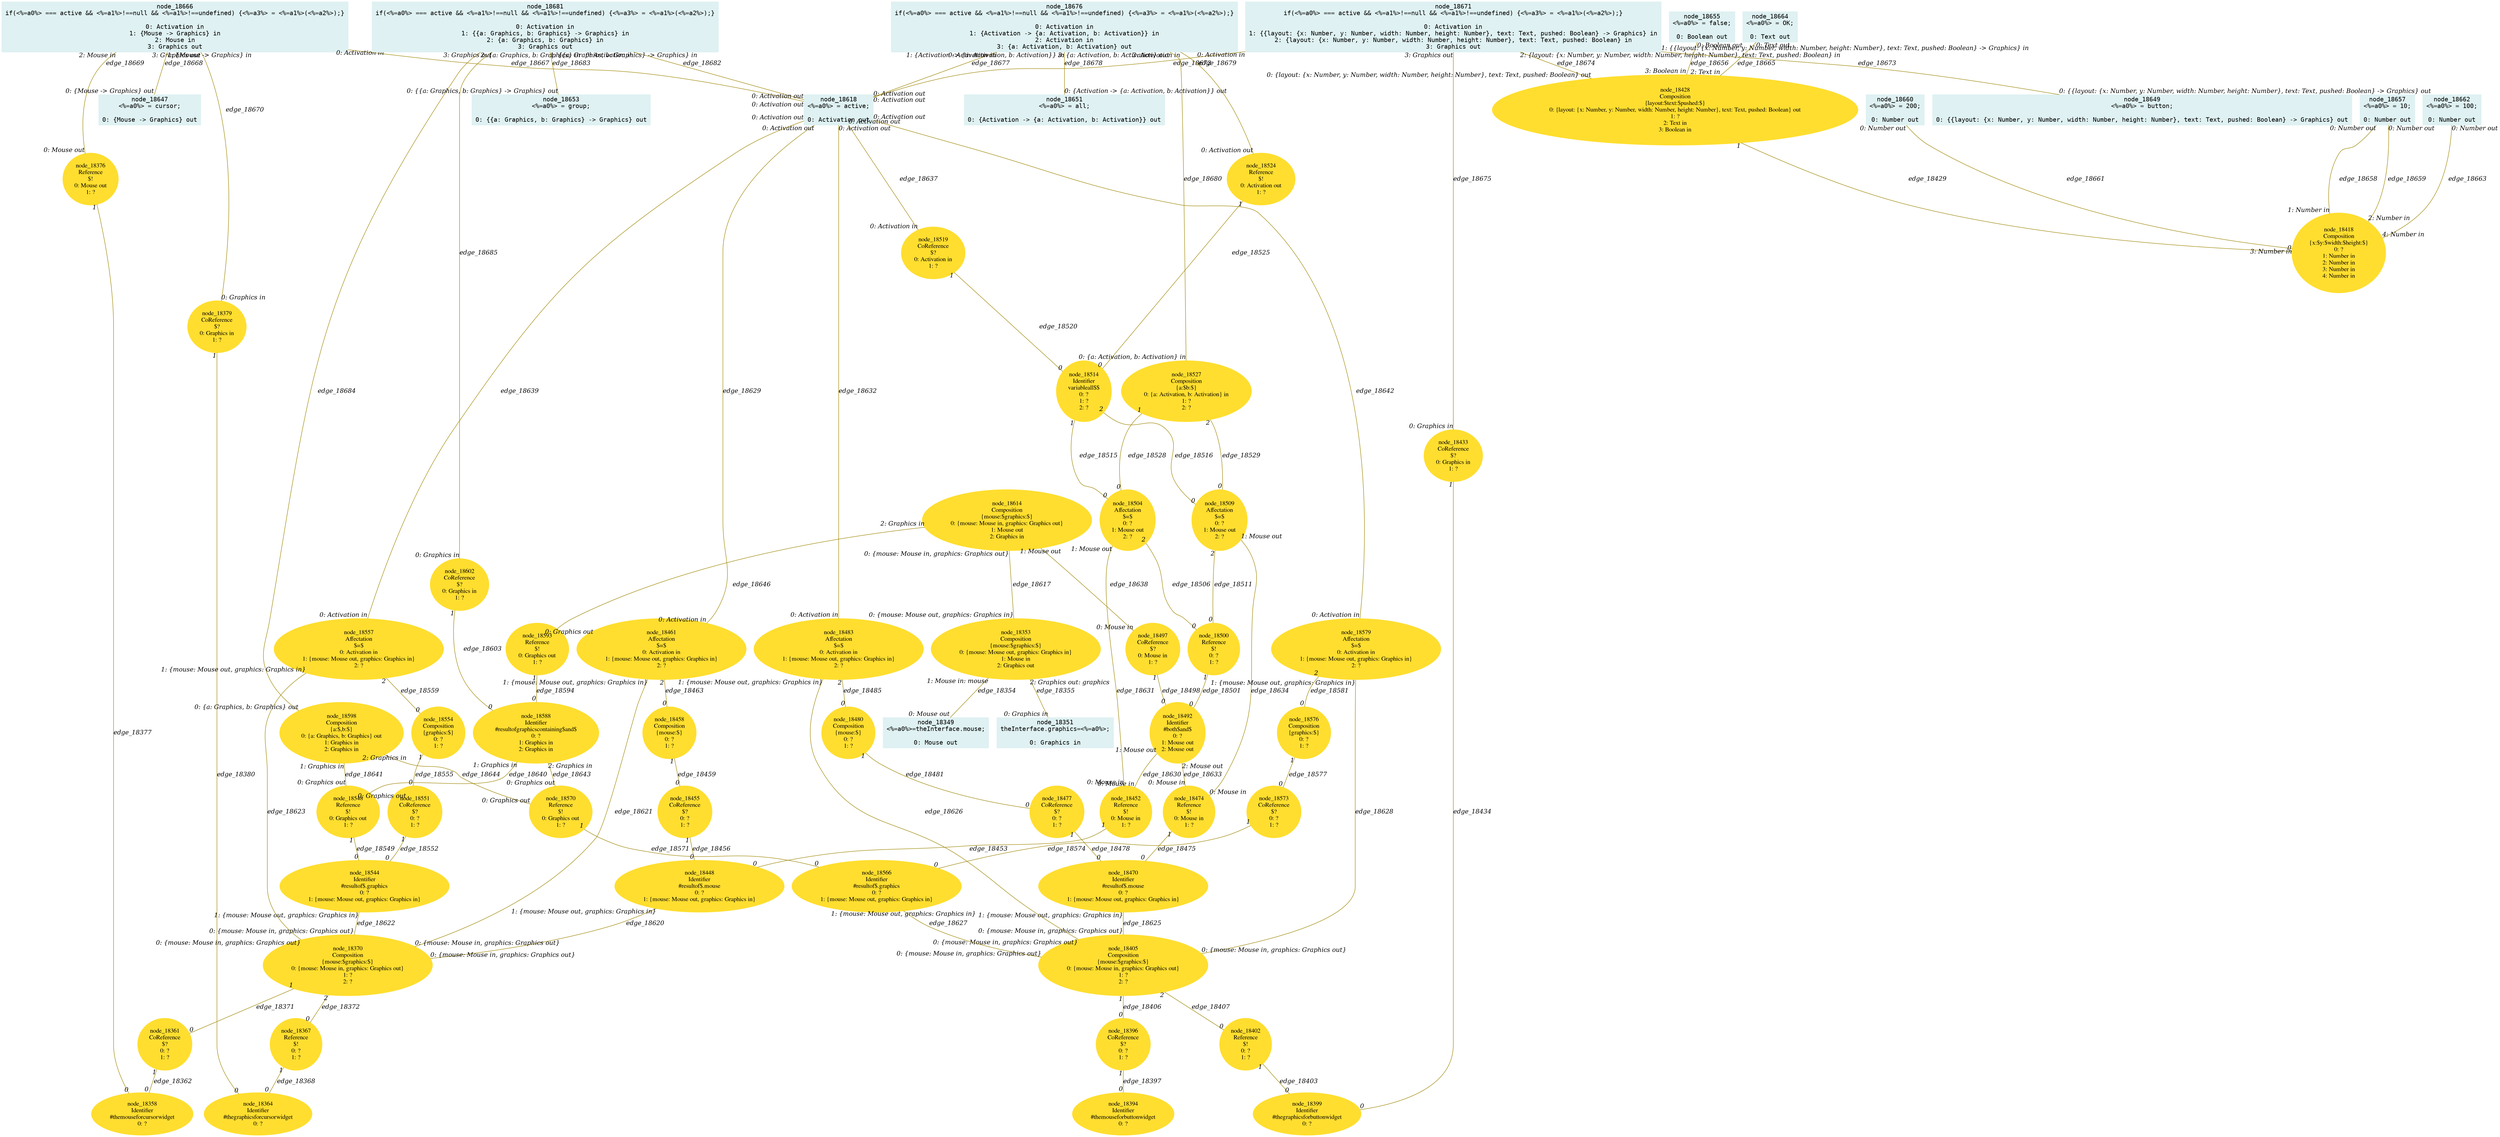 digraph g{node_18349 [shape="box", style="filled", color="#dff1f2", fontname="Courier", label="node_18349
<%=a0%>=theInterface.mouse;

0: Mouse out" ]
node_18351 [shape="box", style="filled", color="#dff1f2", fontname="Courier", label="node_18351
theInterface.graphics=<%=a0%>;

0: Graphics in" ]
node_18353 [shape="ellipse", style="filled", color="#ffde2f", fontname="Times", label="node_18353
Composition
{mouse:$graphics:$}
0: {mouse: Mouse out, graphics: Graphics in}
1: Mouse in
2: Graphics out" ]
node_18358 [shape="ellipse", style="filled", color="#ffde2f", fontname="Times", label="node_18358
Identifier
#themouseforcursorwidget
0: ?" ]
node_18361 [shape="ellipse", style="filled", color="#ffde2f", fontname="Times", label="node_18361
CoReference
$?
0: ?
1: ?" ]
node_18364 [shape="ellipse", style="filled", color="#ffde2f", fontname="Times", label="node_18364
Identifier
#thegraphicsforcursorwidget
0: ?" ]
node_18367 [shape="ellipse", style="filled", color="#ffde2f", fontname="Times", label="node_18367
Reference
$!
0: ?
1: ?" ]
node_18370 [shape="ellipse", style="filled", color="#ffde2f", fontname="Times", label="node_18370
Composition
{mouse:$graphics:$}
0: {mouse: Mouse in, graphics: Graphics out}
1: ?
2: ?" ]
node_18376 [shape="ellipse", style="filled", color="#ffde2f", fontname="Times", label="node_18376
Reference
$!
0: Mouse out
1: ?" ]
node_18379 [shape="ellipse", style="filled", color="#ffde2f", fontname="Times", label="node_18379
CoReference
$?
0: Graphics in
1: ?" ]
node_18394 [shape="ellipse", style="filled", color="#ffde2f", fontname="Times", label="node_18394
Identifier
#themouseforbuttonwidget
0: ?" ]
node_18396 [shape="ellipse", style="filled", color="#ffde2f", fontname="Times", label="node_18396
CoReference
$?
0: ?
1: ?" ]
node_18399 [shape="ellipse", style="filled", color="#ffde2f", fontname="Times", label="node_18399
Identifier
#thegraphicsforbuttonwidget
0: ?" ]
node_18402 [shape="ellipse", style="filled", color="#ffde2f", fontname="Times", label="node_18402
Reference
$!
0: ?
1: ?" ]
node_18405 [shape="ellipse", style="filled", color="#ffde2f", fontname="Times", label="node_18405
Composition
{mouse:$graphics:$}
0: {mouse: Mouse in, graphics: Graphics out}
1: ?
2: ?" ]
node_18418 [shape="ellipse", style="filled", color="#ffde2f", fontname="Times", label="node_18418
Composition
{x:$y:$width:$height:$}
0: ?
1: Number in
2: Number in
3: Number in
4: Number in" ]
node_18428 [shape="ellipse", style="filled", color="#ffde2f", fontname="Times", label="node_18428
Composition
{layout:$text:$pushed:$}
0: {layout: {x: Number, y: Number, width: Number, height: Number}, text: Text, pushed: Boolean} out
1: ?
2: Text in
3: Boolean in" ]
node_18433 [shape="ellipse", style="filled", color="#ffde2f", fontname="Times", label="node_18433
CoReference
$?
0: Graphics in
1: ?" ]
node_18448 [shape="ellipse", style="filled", color="#ffde2f", fontname="Times", label="node_18448
Identifier
#resultof$.mouse
0: ?
1: {mouse: Mouse out, graphics: Graphics in}" ]
node_18452 [shape="ellipse", style="filled", color="#ffde2f", fontname="Times", label="node_18452
Reference
$!
0: Mouse in
1: ?" ]
node_18455 [shape="ellipse", style="filled", color="#ffde2f", fontname="Times", label="node_18455
CoReference
$?
0: ?
1: ?" ]
node_18458 [shape="ellipse", style="filled", color="#ffde2f", fontname="Times", label="node_18458
Composition
{mouse:$}
0: ?
1: ?" ]
node_18461 [shape="ellipse", style="filled", color="#ffde2f", fontname="Times", label="node_18461
Affectation
$=$
0: Activation in
1: {mouse: Mouse out, graphics: Graphics in}
2: ?" ]
node_18470 [shape="ellipse", style="filled", color="#ffde2f", fontname="Times", label="node_18470
Identifier
#resultof$.mouse
0: ?
1: {mouse: Mouse out, graphics: Graphics in}" ]
node_18474 [shape="ellipse", style="filled", color="#ffde2f", fontname="Times", label="node_18474
Reference
$!
0: Mouse in
1: ?" ]
node_18477 [shape="ellipse", style="filled", color="#ffde2f", fontname="Times", label="node_18477
CoReference
$?
0: ?
1: ?" ]
node_18480 [shape="ellipse", style="filled", color="#ffde2f", fontname="Times", label="node_18480
Composition
{mouse:$}
0: ?
1: ?" ]
node_18483 [shape="ellipse", style="filled", color="#ffde2f", fontname="Times", label="node_18483
Affectation
$=$
0: Activation in
1: {mouse: Mouse out, graphics: Graphics in}
2: ?" ]
node_18492 [shape="ellipse", style="filled", color="#ffde2f", fontname="Times", label="node_18492
Identifier
#both$and$
0: ?
1: Mouse out
2: Mouse out" ]
node_18497 [shape="ellipse", style="filled", color="#ffde2f", fontname="Times", label="node_18497
CoReference
$?
0: Mouse in
1: ?" ]
node_18500 [shape="ellipse", style="filled", color="#ffde2f", fontname="Times", label="node_18500
Reference
$!
0: ?
1: ?" ]
node_18504 [shape="ellipse", style="filled", color="#ffde2f", fontname="Times", label="node_18504
Affectation
$=$
0: ?
1: Mouse out
2: ?" ]
node_18509 [shape="ellipse", style="filled", color="#ffde2f", fontname="Times", label="node_18509
Affectation
$=$
0: ?
1: Mouse out
2: ?" ]
node_18514 [shape="ellipse", style="filled", color="#ffde2f", fontname="Times", label="node_18514
Identifier
variableall$$
0: ?
1: ?
2: ?" ]
node_18519 [shape="ellipse", style="filled", color="#ffde2f", fontname="Times", label="node_18519
CoReference
$?
0: Activation in
1: ?" ]
node_18524 [shape="ellipse", style="filled", color="#ffde2f", fontname="Times", label="node_18524
Reference
$!
0: Activation out
1: ?" ]
node_18527 [shape="ellipse", style="filled", color="#ffde2f", fontname="Times", label="node_18527
Composition
{a:$b:$}
0: {a: Activation, b: Activation} in
1: ?
2: ?" ]
node_18544 [shape="ellipse", style="filled", color="#ffde2f", fontname="Times", label="node_18544
Identifier
#resultof$.graphics
0: ?
1: {mouse: Mouse out, graphics: Graphics in}" ]
node_18548 [shape="ellipse", style="filled", color="#ffde2f", fontname="Times", label="node_18548
Reference
$!
0: Graphics out
1: ?" ]
node_18551 [shape="ellipse", style="filled", color="#ffde2f", fontname="Times", label="node_18551
CoReference
$?
0: ?
1: ?" ]
node_18554 [shape="ellipse", style="filled", color="#ffde2f", fontname="Times", label="node_18554
Composition
{graphics:$}
0: ?
1: ?" ]
node_18557 [shape="ellipse", style="filled", color="#ffde2f", fontname="Times", label="node_18557
Affectation
$=$
0: Activation in
1: {mouse: Mouse out, graphics: Graphics in}
2: ?" ]
node_18566 [shape="ellipse", style="filled", color="#ffde2f", fontname="Times", label="node_18566
Identifier
#resultof$.graphics
0: ?
1: {mouse: Mouse out, graphics: Graphics in}" ]
node_18570 [shape="ellipse", style="filled", color="#ffde2f", fontname="Times", label="node_18570
Reference
$!
0: Graphics out
1: ?" ]
node_18573 [shape="ellipse", style="filled", color="#ffde2f", fontname="Times", label="node_18573
CoReference
$?
0: ?
1: ?" ]
node_18576 [shape="ellipse", style="filled", color="#ffde2f", fontname="Times", label="node_18576
Composition
{graphics:$}
0: ?
1: ?" ]
node_18579 [shape="ellipse", style="filled", color="#ffde2f", fontname="Times", label="node_18579
Affectation
$=$
0: Activation in
1: {mouse: Mouse out, graphics: Graphics in}
2: ?" ]
node_18588 [shape="ellipse", style="filled", color="#ffde2f", fontname="Times", label="node_18588
Identifier
#resultofgraphicscontaining$and$
0: ?
1: Graphics in
2: Graphics in" ]
node_18593 [shape="ellipse", style="filled", color="#ffde2f", fontname="Times", label="node_18593
Reference
$!
0: Graphics out
1: ?" ]
node_18598 [shape="ellipse", style="filled", color="#ffde2f", fontname="Times", label="node_18598
Composition
{a:$,b:$}
0: {a: Graphics, b: Graphics} out
1: Graphics in
2: Graphics in" ]
node_18602 [shape="ellipse", style="filled", color="#ffde2f", fontname="Times", label="node_18602
CoReference
$?
0: Graphics in
1: ?" ]
node_18614 [shape="ellipse", style="filled", color="#ffde2f", fontname="Times", label="node_18614
Composition
{mouse:$graphics:$}
0: {mouse: Mouse in, graphics: Graphics out}
1: Mouse out
2: Graphics in" ]
node_18618 [shape="box", style="filled", color="#dff1f2", fontname="Courier", label="node_18618
<%=a0%> = active;

0: Activation out" ]
node_18647 [shape="box", style="filled", color="#dff1f2", fontname="Courier", label="node_18647
<%=a0%> = cursor;

0: {Mouse -> Graphics} out" ]
node_18649 [shape="box", style="filled", color="#dff1f2", fontname="Courier", label="node_18649
<%=a0%> = button;

0: {{layout: {x: Number, y: Number, width: Number, height: Number}, text: Text, pushed: Boolean} -> Graphics} out" ]
node_18651 [shape="box", style="filled", color="#dff1f2", fontname="Courier", label="node_18651
<%=a0%> = all;

0: {Activation -> {a: Activation, b: Activation}} out" ]
node_18653 [shape="box", style="filled", color="#dff1f2", fontname="Courier", label="node_18653
<%=a0%> = group;

0: {{a: Graphics, b: Graphics} -> Graphics} out" ]
node_18655 [shape="box", style="filled", color="#dff1f2", fontname="Courier", label="node_18655
<%=a0%> = false;

0: Boolean out" ]
node_18657 [shape="box", style="filled", color="#dff1f2", fontname="Courier", label="node_18657
<%=a0%> = 10;

0: Number out" ]
node_18660 [shape="box", style="filled", color="#dff1f2", fontname="Courier", label="node_18660
<%=a0%> = 200;

0: Number out" ]
node_18662 [shape="box", style="filled", color="#dff1f2", fontname="Courier", label="node_18662
<%=a0%> = 100;

0: Number out" ]
node_18664 [shape="box", style="filled", color="#dff1f2", fontname="Courier", label="node_18664
<%=a0%> = OK;

0: Text out" ]
node_18666 [shape="box", style="filled", color="#dff1f2", fontname="Courier", label="node_18666
if(<%=a0%> === active && <%=a1%>!==null && <%=a1%>!==undefined) {<%=a3%> = <%=a1%>(<%=a2%>);}

0: Activation in
1: {Mouse -> Graphics} in
2: Mouse in
3: Graphics out" ]
node_18671 [shape="box", style="filled", color="#dff1f2", fontname="Courier", label="node_18671
if(<%=a0%> === active && <%=a1%>!==null && <%=a1%>!==undefined) {<%=a3%> = <%=a1%>(<%=a2%>);}

0: Activation in
1: {{layout: {x: Number, y: Number, width: Number, height: Number}, text: Text, pushed: Boolean} -> Graphics} in
2: {layout: {x: Number, y: Number, width: Number, height: Number}, text: Text, pushed: Boolean} in
3: Graphics out" ]
node_18676 [shape="box", style="filled", color="#dff1f2", fontname="Courier", label="node_18676
if(<%=a0%> === active && <%=a1%>!==null && <%=a1%>!==undefined) {<%=a3%> = <%=a1%>(<%=a2%>);}

0: Activation in
1: {Activation -> {a: Activation, b: Activation}} in
2: Activation in
3: {a: Activation, b: Activation} out" ]
node_18681 [shape="box", style="filled", color="#dff1f2", fontname="Courier", label="node_18681
if(<%=a0%> === active && <%=a1%>!==null && <%=a1%>!==undefined) {<%=a3%> = <%=a1%>(<%=a2%>);}

0: Activation in
1: {{a: Graphics, b: Graphics} -> Graphics} in
2: {a: Graphics, b: Graphics} in
3: Graphics out" ]
node_18353 -> node_18349 [dir=none, arrowHead=none, fontname="Times-Italic", arrowsize=1, color="#9d8400", label="edge_18354",  headlabel="0: Mouse out", taillabel="1: Mouse in: mouse" ]
node_18353 -> node_18351 [dir=none, arrowHead=none, fontname="Times-Italic", arrowsize=1, color="#9d8400", label="edge_18355",  headlabel="0: Graphics in", taillabel="2: Graphics out: graphics" ]
node_18361 -> node_18358 [dir=none, arrowHead=none, fontname="Times-Italic", arrowsize=1, color="#9d8400", label="edge_18362",  headlabel="0", taillabel="1" ]
node_18367 -> node_18364 [dir=none, arrowHead=none, fontname="Times-Italic", arrowsize=1, color="#9d8400", label="edge_18368",  headlabel="0", taillabel="1" ]
node_18370 -> node_18361 [dir=none, arrowHead=none, fontname="Times-Italic", arrowsize=1, color="#9d8400", label="edge_18371",  headlabel="0", taillabel="1" ]
node_18370 -> node_18367 [dir=none, arrowHead=none, fontname="Times-Italic", arrowsize=1, color="#9d8400", label="edge_18372",  headlabel="0", taillabel="2" ]
node_18376 -> node_18358 [dir=none, arrowHead=none, fontname="Times-Italic", arrowsize=1, color="#9d8400", label="edge_18377",  headlabel="0", taillabel="1" ]
node_18379 -> node_18364 [dir=none, arrowHead=none, fontname="Times-Italic", arrowsize=1, color="#9d8400", label="edge_18380",  headlabel="0", taillabel="1" ]
node_18396 -> node_18394 [dir=none, arrowHead=none, fontname="Times-Italic", arrowsize=1, color="#9d8400", label="edge_18397",  headlabel="0", taillabel="1" ]
node_18402 -> node_18399 [dir=none, arrowHead=none, fontname="Times-Italic", arrowsize=1, color="#9d8400", label="edge_18403",  headlabel="0", taillabel="1" ]
node_18405 -> node_18396 [dir=none, arrowHead=none, fontname="Times-Italic", arrowsize=1, color="#9d8400", label="edge_18406",  headlabel="0", taillabel="1" ]
node_18405 -> node_18402 [dir=none, arrowHead=none, fontname="Times-Italic", arrowsize=1, color="#9d8400", label="edge_18407",  headlabel="0", taillabel="2" ]
node_18428 -> node_18418 [dir=none, arrowHead=none, fontname="Times-Italic", arrowsize=1, color="#9d8400", label="edge_18429",  headlabel="0", taillabel="1" ]
node_18433 -> node_18399 [dir=none, arrowHead=none, fontname="Times-Italic", arrowsize=1, color="#9d8400", label="edge_18434",  headlabel="0", taillabel="1" ]
node_18452 -> node_18448 [dir=none, arrowHead=none, fontname="Times-Italic", arrowsize=1, color="#9d8400", label="edge_18453",  headlabel="0", taillabel="1" ]
node_18455 -> node_18448 [dir=none, arrowHead=none, fontname="Times-Italic", arrowsize=1, color="#9d8400", label="edge_18456",  headlabel="0", taillabel="1" ]
node_18458 -> node_18455 [dir=none, arrowHead=none, fontname="Times-Italic", arrowsize=1, color="#9d8400", label="edge_18459",  headlabel="0", taillabel="1" ]
node_18461 -> node_18458 [dir=none, arrowHead=none, fontname="Times-Italic", arrowsize=1, color="#9d8400", label="edge_18463",  headlabel="0", taillabel="2" ]
node_18474 -> node_18470 [dir=none, arrowHead=none, fontname="Times-Italic", arrowsize=1, color="#9d8400", label="edge_18475",  headlabel="0", taillabel="1" ]
node_18477 -> node_18470 [dir=none, arrowHead=none, fontname="Times-Italic", arrowsize=1, color="#9d8400", label="edge_18478",  headlabel="0", taillabel="1" ]
node_18480 -> node_18477 [dir=none, arrowHead=none, fontname="Times-Italic", arrowsize=1, color="#9d8400", label="edge_18481",  headlabel="0", taillabel="1" ]
node_18483 -> node_18480 [dir=none, arrowHead=none, fontname="Times-Italic", arrowsize=1, color="#9d8400", label="edge_18485",  headlabel="0", taillabel="2" ]
node_18497 -> node_18492 [dir=none, arrowHead=none, fontname="Times-Italic", arrowsize=1, color="#9d8400", label="edge_18498",  headlabel="0", taillabel="1" ]
node_18500 -> node_18492 [dir=none, arrowHead=none, fontname="Times-Italic", arrowsize=1, color="#9d8400", label="edge_18501",  headlabel="0", taillabel="1" ]
node_18504 -> node_18500 [dir=none, arrowHead=none, fontname="Times-Italic", arrowsize=1, color="#9d8400", label="edge_18506",  headlabel="0", taillabel="2" ]
node_18509 -> node_18500 [dir=none, arrowHead=none, fontname="Times-Italic", arrowsize=1, color="#9d8400", label="edge_18511",  headlabel="0", taillabel="2" ]
node_18514 -> node_18504 [dir=none, arrowHead=none, fontname="Times-Italic", arrowsize=1, color="#9d8400", label="edge_18515",  headlabel="0", taillabel="1" ]
node_18514 -> node_18509 [dir=none, arrowHead=none, fontname="Times-Italic", arrowsize=1, color="#9d8400", label="edge_18516",  headlabel="0", taillabel="2" ]
node_18519 -> node_18514 [dir=none, arrowHead=none, fontname="Times-Italic", arrowsize=1, color="#9d8400", label="edge_18520",  headlabel="0", taillabel="1" ]
node_18524 -> node_18514 [dir=none, arrowHead=none, fontname="Times-Italic", arrowsize=1, color="#9d8400", label="edge_18525",  headlabel="0", taillabel="1" ]
node_18527 -> node_18504 [dir=none, arrowHead=none, fontname="Times-Italic", arrowsize=1, color="#9d8400", label="edge_18528",  headlabel="0", taillabel="1" ]
node_18527 -> node_18509 [dir=none, arrowHead=none, fontname="Times-Italic", arrowsize=1, color="#9d8400", label="edge_18529",  headlabel="0", taillabel="2" ]
node_18548 -> node_18544 [dir=none, arrowHead=none, fontname="Times-Italic", arrowsize=1, color="#9d8400", label="edge_18549",  headlabel="0", taillabel="1" ]
node_18551 -> node_18544 [dir=none, arrowHead=none, fontname="Times-Italic", arrowsize=1, color="#9d8400", label="edge_18552",  headlabel="0", taillabel="1" ]
node_18554 -> node_18551 [dir=none, arrowHead=none, fontname="Times-Italic", arrowsize=1, color="#9d8400", label="edge_18555",  headlabel="0", taillabel="1" ]
node_18557 -> node_18554 [dir=none, arrowHead=none, fontname="Times-Italic", arrowsize=1, color="#9d8400", label="edge_18559",  headlabel="0", taillabel="2" ]
node_18570 -> node_18566 [dir=none, arrowHead=none, fontname="Times-Italic", arrowsize=1, color="#9d8400", label="edge_18571",  headlabel="0", taillabel="1" ]
node_18573 -> node_18566 [dir=none, arrowHead=none, fontname="Times-Italic", arrowsize=1, color="#9d8400", label="edge_18574",  headlabel="0", taillabel="1" ]
node_18576 -> node_18573 [dir=none, arrowHead=none, fontname="Times-Italic", arrowsize=1, color="#9d8400", label="edge_18577",  headlabel="0", taillabel="1" ]
node_18579 -> node_18576 [dir=none, arrowHead=none, fontname="Times-Italic", arrowsize=1, color="#9d8400", label="edge_18581",  headlabel="0", taillabel="2" ]
node_18593 -> node_18588 [dir=none, arrowHead=none, fontname="Times-Italic", arrowsize=1, color="#9d8400", label="edge_18594",  headlabel="0", taillabel="1" ]
node_18602 -> node_18588 [dir=none, arrowHead=none, fontname="Times-Italic", arrowsize=1, color="#9d8400", label="edge_18603",  headlabel="0", taillabel="1" ]
node_18614 -> node_18353 [dir=none, arrowHead=none, fontname="Times-Italic", arrowsize=1, color="#9d8400", label="edge_18617",  headlabel="0: {mouse: Mouse out, graphics: Graphics in}", taillabel="0: {mouse: Mouse in, graphics: Graphics out}" ]
node_18448 -> node_18370 [dir=none, arrowHead=none, fontname="Times-Italic", arrowsize=1, color="#9d8400", label="edge_18620",  headlabel="0: {mouse: Mouse in, graphics: Graphics out}", taillabel="1: {mouse: Mouse out, graphics: Graphics in}" ]
node_18461 -> node_18370 [dir=none, arrowHead=none, fontname="Times-Italic", arrowsize=1, color="#9d8400", label="edge_18621",  headlabel="0: {mouse: Mouse in, graphics: Graphics out}", taillabel="1: {mouse: Mouse out, graphics: Graphics in}" ]
node_18544 -> node_18370 [dir=none, arrowHead=none, fontname="Times-Italic", arrowsize=1, color="#9d8400", label="edge_18622",  headlabel="0: {mouse: Mouse in, graphics: Graphics out}", taillabel="1: {mouse: Mouse out, graphics: Graphics in}" ]
node_18557 -> node_18370 [dir=none, arrowHead=none, fontname="Times-Italic", arrowsize=1, color="#9d8400", label="edge_18623",  headlabel="0: {mouse: Mouse in, graphics: Graphics out}", taillabel="1: {mouse: Mouse out, graphics: Graphics in}" ]
node_18470 -> node_18405 [dir=none, arrowHead=none, fontname="Times-Italic", arrowsize=1, color="#9d8400", label="edge_18625",  headlabel="0: {mouse: Mouse in, graphics: Graphics out}", taillabel="1: {mouse: Mouse out, graphics: Graphics in}" ]
node_18483 -> node_18405 [dir=none, arrowHead=none, fontname="Times-Italic", arrowsize=1, color="#9d8400", label="edge_18626",  headlabel="0: {mouse: Mouse in, graphics: Graphics out}", taillabel="1: {mouse: Mouse out, graphics: Graphics in}" ]
node_18566 -> node_18405 [dir=none, arrowHead=none, fontname="Times-Italic", arrowsize=1, color="#9d8400", label="edge_18627",  headlabel="0: {mouse: Mouse in, graphics: Graphics out}", taillabel="1: {mouse: Mouse out, graphics: Graphics in}" ]
node_18579 -> node_18405 [dir=none, arrowHead=none, fontname="Times-Italic", arrowsize=1, color="#9d8400", label="edge_18628",  headlabel="0: {mouse: Mouse in, graphics: Graphics out}", taillabel="1: {mouse: Mouse out, graphics: Graphics in}" ]
node_18618 -> node_18461 [dir=none, arrowHead=none, fontname="Times-Italic", arrowsize=1, color="#9d8400", label="edge_18629",  headlabel="0: Activation in", taillabel="0: Activation out" ]
node_18492 -> node_18452 [dir=none, arrowHead=none, fontname="Times-Italic", arrowsize=1, color="#9d8400", label="edge_18630",  headlabel="0: Mouse in", taillabel="1: Mouse out" ]
node_18504 -> node_18452 [dir=none, arrowHead=none, fontname="Times-Italic", arrowsize=1, color="#9d8400", label="edge_18631",  headlabel="0: Mouse in", taillabel="1: Mouse out" ]
node_18618 -> node_18483 [dir=none, arrowHead=none, fontname="Times-Italic", arrowsize=1, color="#9d8400", label="edge_18632",  headlabel="0: Activation in", taillabel="0: Activation out" ]
node_18492 -> node_18474 [dir=none, arrowHead=none, fontname="Times-Italic", arrowsize=1, color="#9d8400", label="edge_18633",  headlabel="0: Mouse in", taillabel="2: Mouse out" ]
node_18509 -> node_18474 [dir=none, arrowHead=none, fontname="Times-Italic", arrowsize=1, color="#9d8400", label="edge_18634",  headlabel="0: Mouse in", taillabel="1: Mouse out" ]
node_18618 -> node_18519 [dir=none, arrowHead=none, fontname="Times-Italic", arrowsize=1, color="#9d8400", label="edge_18637",  headlabel="0: Activation in", taillabel="0: Activation out" ]
node_18614 -> node_18497 [dir=none, arrowHead=none, fontname="Times-Italic", arrowsize=1, color="#9d8400", label="edge_18638",  headlabel="0: Mouse in", taillabel="1: Mouse out" ]
node_18618 -> node_18557 [dir=none, arrowHead=none, fontname="Times-Italic", arrowsize=1, color="#9d8400", label="edge_18639",  headlabel="0: Activation in", taillabel="0: Activation out" ]
node_18588 -> node_18548 [dir=none, arrowHead=none, fontname="Times-Italic", arrowsize=1, color="#9d8400", label="edge_18640",  headlabel="0: Graphics out", taillabel="1: Graphics in" ]
node_18598 -> node_18548 [dir=none, arrowHead=none, fontname="Times-Italic", arrowsize=1, color="#9d8400", label="edge_18641",  headlabel="0: Graphics out", taillabel="1: Graphics in" ]
node_18618 -> node_18579 [dir=none, arrowHead=none, fontname="Times-Italic", arrowsize=1, color="#9d8400", label="edge_18642",  headlabel="0: Activation in", taillabel="0: Activation out" ]
node_18588 -> node_18570 [dir=none, arrowHead=none, fontname="Times-Italic", arrowsize=1, color="#9d8400", label="edge_18643",  headlabel="0: Graphics out", taillabel="2: Graphics in" ]
node_18598 -> node_18570 [dir=none, arrowHead=none, fontname="Times-Italic", arrowsize=1, color="#9d8400", label="edge_18644",  headlabel="0: Graphics out", taillabel="2: Graphics in" ]
node_18614 -> node_18593 [dir=none, arrowHead=none, fontname="Times-Italic", arrowsize=1, color="#9d8400", label="edge_18646",  headlabel="0: Graphics out", taillabel="2: Graphics in" ]
node_18655 -> node_18428 [dir=none, arrowHead=none, fontname="Times-Italic", arrowsize=1, color="#9d8400", label="edge_18656",  headlabel="3: Boolean in", taillabel="0: Boolean out" ]
node_18657 -> node_18418 [dir=none, arrowHead=none, fontname="Times-Italic", arrowsize=1, color="#9d8400", label="edge_18658",  headlabel="1: Number in", taillabel="0: Number out" ]
node_18657 -> node_18418 [dir=none, arrowHead=none, fontname="Times-Italic", arrowsize=1, color="#9d8400", label="edge_18659",  headlabel="2: Number in", taillabel="0: Number out" ]
node_18660 -> node_18418 [dir=none, arrowHead=none, fontname="Times-Italic", arrowsize=1, color="#9d8400", label="edge_18661",  headlabel="3: Number in", taillabel="0: Number out" ]
node_18662 -> node_18418 [dir=none, arrowHead=none, fontname="Times-Italic", arrowsize=1, color="#9d8400", label="edge_18663",  headlabel="4: Number in", taillabel="0: Number out" ]
node_18664 -> node_18428 [dir=none, arrowHead=none, fontname="Times-Italic", arrowsize=1, color="#9d8400", label="edge_18665",  headlabel="2: Text in", taillabel="0: Text out" ]
node_18666 -> node_18618 [dir=none, arrowHead=none, fontname="Times-Italic", arrowsize=1, color="#9d8400", label="edge_18667",  headlabel="0: Activation out", taillabel="0: Activation in" ]
node_18666 -> node_18647 [dir=none, arrowHead=none, fontname="Times-Italic", arrowsize=1, color="#9d8400", label="edge_18668",  headlabel="0: {Mouse -> Graphics} out", taillabel="1: {Mouse -> Graphics} in" ]
node_18666 -> node_18376 [dir=none, arrowHead=none, fontname="Times-Italic", arrowsize=1, color="#9d8400", label="edge_18669",  headlabel="0: Mouse out", taillabel="2: Mouse in" ]
node_18666 -> node_18379 [dir=none, arrowHead=none, fontname="Times-Italic", arrowsize=1, color="#9d8400", label="edge_18670",  headlabel="0: Graphics in", taillabel="3: Graphics out" ]
node_18671 -> node_18618 [dir=none, arrowHead=none, fontname="Times-Italic", arrowsize=1, color="#9d8400", label="edge_18672",  headlabel="0: Activation out", taillabel="0: Activation in" ]
node_18671 -> node_18649 [dir=none, arrowHead=none, fontname="Times-Italic", arrowsize=1, color="#9d8400", label="edge_18673",  headlabel="0: {{layout: {x: Number, y: Number, width: Number, height: Number}, text: Text, pushed: Boolean} -> Graphics} out", taillabel="1: {{layout: {x: Number, y: Number, width: Number, height: Number}, text: Text, pushed: Boolean} -> Graphics} in" ]
node_18671 -> node_18428 [dir=none, arrowHead=none, fontname="Times-Italic", arrowsize=1, color="#9d8400", label="edge_18674",  headlabel="0: {layout: {x: Number, y: Number, width: Number, height: Number}, text: Text, pushed: Boolean} out", taillabel="2: {layout: {x: Number, y: Number, width: Number, height: Number}, text: Text, pushed: Boolean} in" ]
node_18671 -> node_18433 [dir=none, arrowHead=none, fontname="Times-Italic", arrowsize=1, color="#9d8400", label="edge_18675",  headlabel="0: Graphics in", taillabel="3: Graphics out" ]
node_18676 -> node_18618 [dir=none, arrowHead=none, fontname="Times-Italic", arrowsize=1, color="#9d8400", label="edge_18677",  headlabel="0: Activation out", taillabel="0: Activation in" ]
node_18676 -> node_18651 [dir=none, arrowHead=none, fontname="Times-Italic", arrowsize=1, color="#9d8400", label="edge_18678",  headlabel="0: {Activation -> {a: Activation, b: Activation}} out", taillabel="1: {Activation -> {a: Activation, b: Activation}} in" ]
node_18676 -> node_18524 [dir=none, arrowHead=none, fontname="Times-Italic", arrowsize=1, color="#9d8400", label="edge_18679",  headlabel="0: Activation out", taillabel="2: Activation in" ]
node_18676 -> node_18527 [dir=none, arrowHead=none, fontname="Times-Italic", arrowsize=1, color="#9d8400", label="edge_18680",  headlabel="0: {a: Activation, b: Activation} in", taillabel="3: {a: Activation, b: Activation} out" ]
node_18681 -> node_18618 [dir=none, arrowHead=none, fontname="Times-Italic", arrowsize=1, color="#9d8400", label="edge_18682",  headlabel="0: Activation out", taillabel="0: Activation in" ]
node_18681 -> node_18653 [dir=none, arrowHead=none, fontname="Times-Italic", arrowsize=1, color="#9d8400", label="edge_18683",  headlabel="0: {{a: Graphics, b: Graphics} -> Graphics} out", taillabel="1: {{a: Graphics, b: Graphics} -> Graphics} in" ]
node_18681 -> node_18598 [dir=none, arrowHead=none, fontname="Times-Italic", arrowsize=1, color="#9d8400", label="edge_18684",  headlabel="0: {a: Graphics, b: Graphics} out", taillabel="2: {a: Graphics, b: Graphics} in" ]
node_18681 -> node_18602 [dir=none, arrowHead=none, fontname="Times-Italic", arrowsize=1, color="#9d8400", label="edge_18685",  headlabel="0: Graphics in", taillabel="3: Graphics out" ]
}
